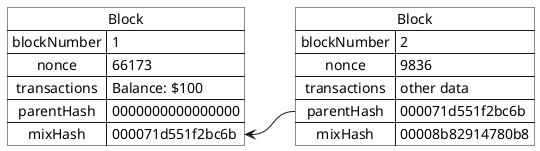 @startuml blockchain

skinparam DefaultTextAlignment center

map "Block" as block1 #White {
    blockNumber => 1
    nonce => 66173
    transactions => Balance: $100
    parentHash => 0000000000000000
    mixHash => 000071d551f2bc6b
}

map "Block" as block2 #White {
    blockNumber => 2
    nonce => 9836
    transactions => other data
    parentHash => 000071d551f2bc6b
    mixHash => 00008b82914780b8
}


block1 -[hidden]> block2
block2 -[hidden]-> block1
block2::parentHash -> block1::mixHash

@enduml